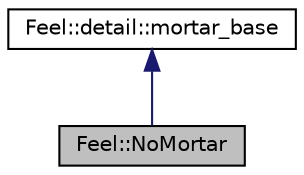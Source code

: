 digraph "Feel::NoMortar"
{
 // LATEX_PDF_SIZE
  edge [fontname="Helvetica",fontsize="10",labelfontname="Helvetica",labelfontsize="10"];
  node [fontname="Helvetica",fontsize="10",shape=record];
  Node1 [label="Feel::NoMortar",height=0.2,width=0.4,color="black", fillcolor="grey75", style="filled", fontcolor="black",tooltip=" "];
  Node2 -> Node1 [dir="back",color="midnightblue",fontsize="10",style="solid",fontname="Helvetica"];
  Node2 [label="Feel::detail::mortar_base",height=0.2,width=0.4,color="black", fillcolor="white", style="filled",URL="$classFeel_1_1detail_1_1mortar__base.html",tooltip=" "];
}

